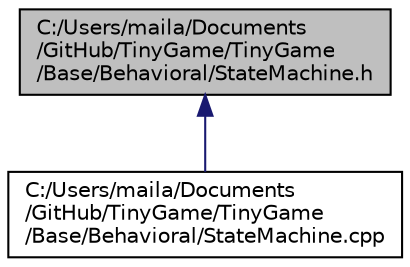 digraph "C:/Users/maila/Documents/GitHub/TinyGame/TinyGame/Base/Behavioral/StateMachine.h"
{
 // LATEX_PDF_SIZE
  edge [fontname="Helvetica",fontsize="10",labelfontname="Helvetica",labelfontsize="10"];
  node [fontname="Helvetica",fontsize="10",shape=record];
  Node1 [label="C:/Users/maila/Documents\l/GitHub/TinyGame/TinyGame\l/Base/Behavioral/StateMachine.h",height=0.2,width=0.4,color="black", fillcolor="grey75", style="filled", fontcolor="black",tooltip=" "];
  Node1 -> Node2 [dir="back",color="midnightblue",fontsize="10",style="solid",fontname="Helvetica"];
  Node2 [label="C:/Users/maila/Documents\l/GitHub/TinyGame/TinyGame\l/Base/Behavioral/StateMachine.cpp",height=0.2,width=0.4,color="black", fillcolor="white", style="filled",URL="$_state_machine_8cpp.html",tooltip=" "];
}
